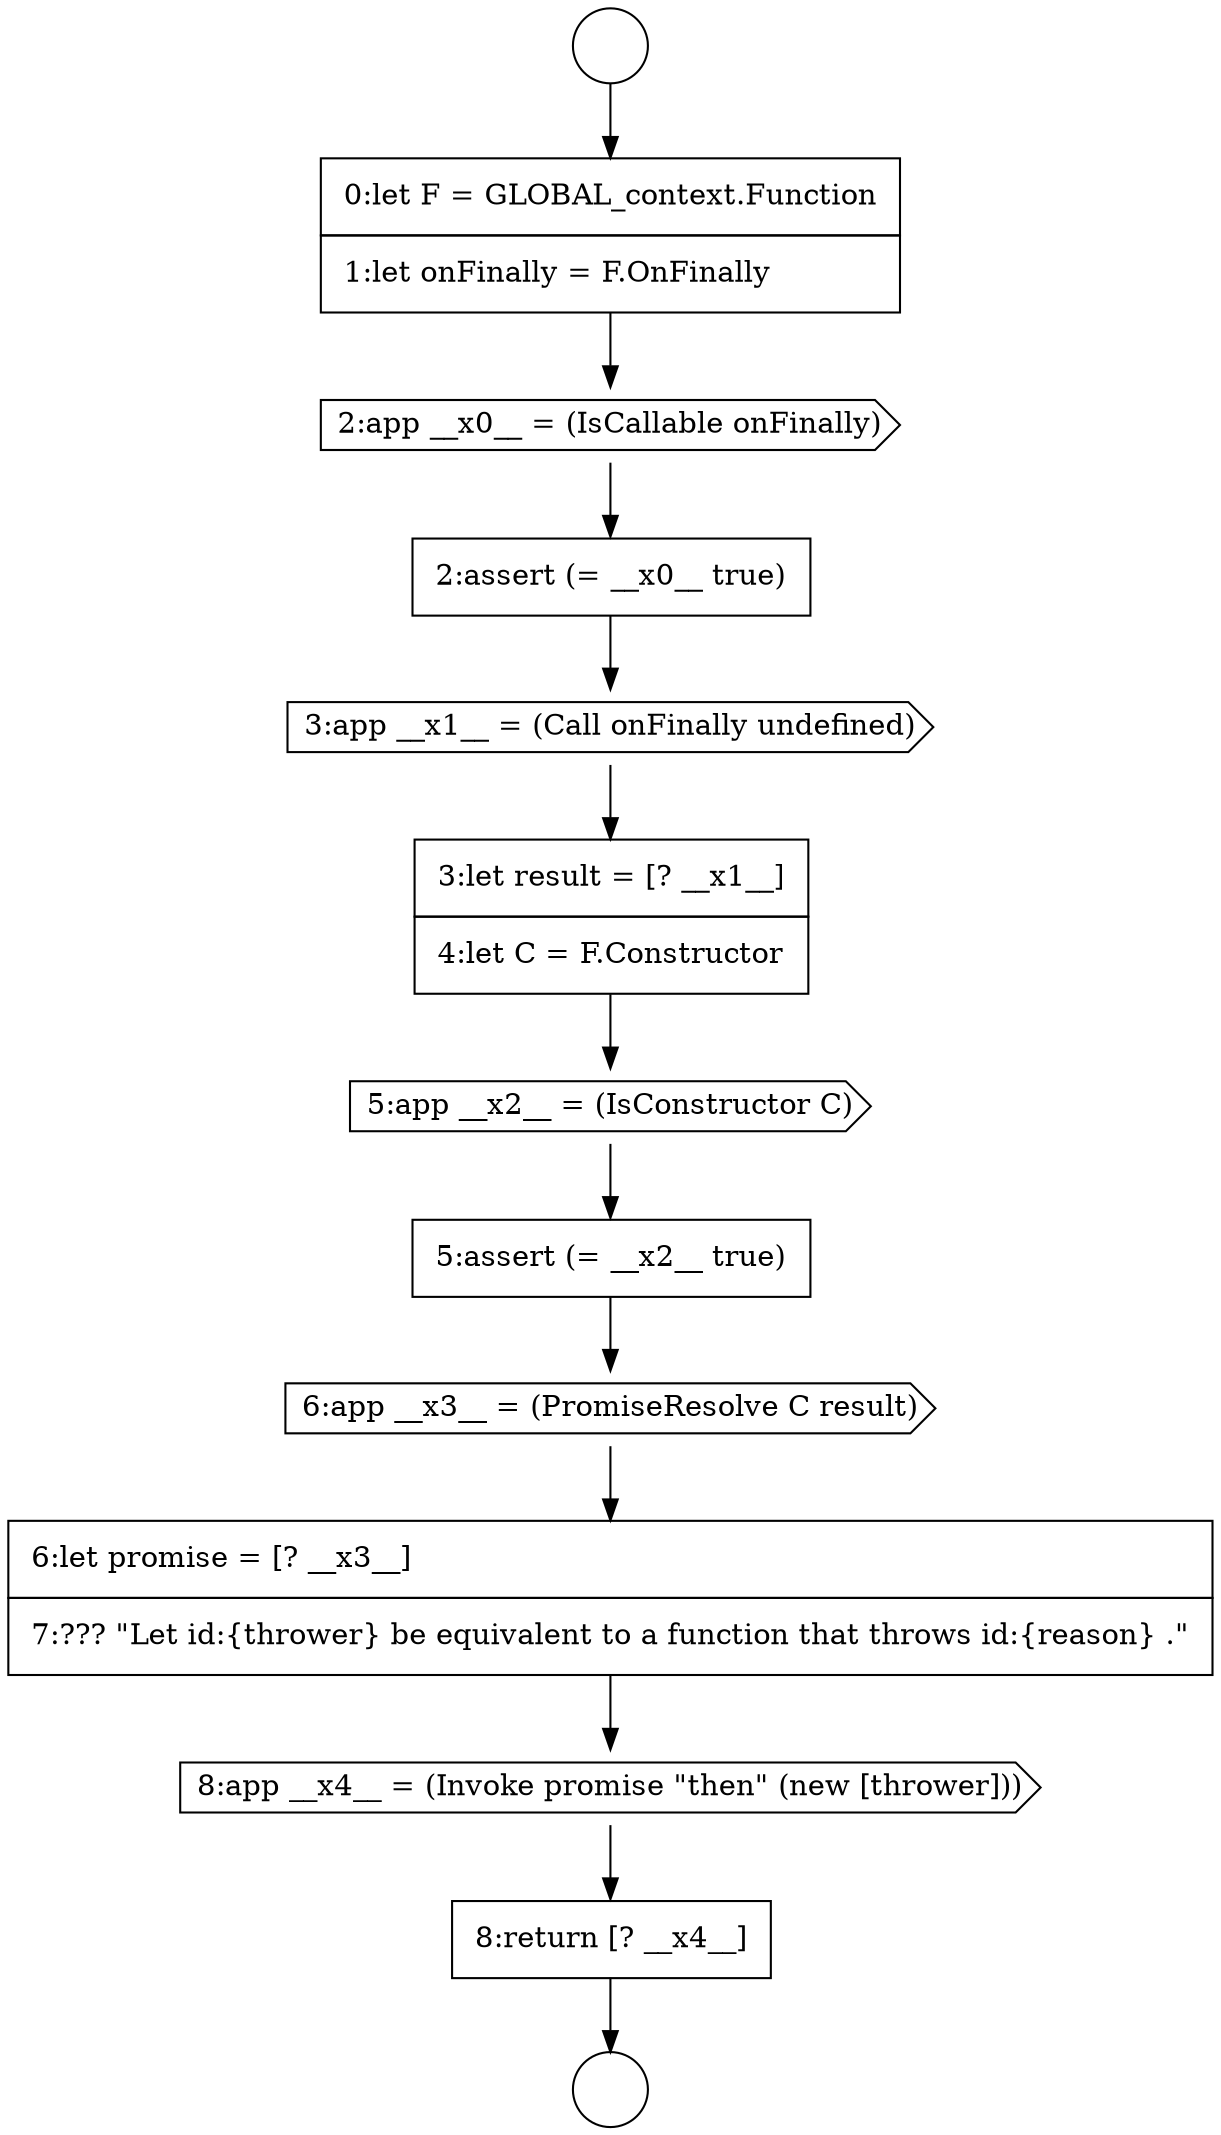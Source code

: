 digraph {
  node19088 [shape=circle label=" " color="black" fillcolor="white" style=filled]
  node19098 [shape=none, margin=0, label=<<font color="black">
    <table border="0" cellborder="1" cellspacing="0" cellpadding="10">
      <tr><td align="left">6:let promise = [? __x3__]</td></tr>
      <tr><td align="left">7:??? &quot;Let id:{thrower} be equivalent to a function that throws id:{reason} .&quot;</td></tr>
    </table>
  </font>> color="black" fillcolor="white" style=filled]
  node19091 [shape=cds, label=<<font color="black">2:app __x0__ = (IsCallable onFinally)</font>> color="black" fillcolor="white" style=filled]
  node19095 [shape=cds, label=<<font color="black">5:app __x2__ = (IsConstructor C)</font>> color="black" fillcolor="white" style=filled]
  node19099 [shape=cds, label=<<font color="black">8:app __x4__ = (Invoke promise &quot;then&quot; (new [thrower]))</font>> color="black" fillcolor="white" style=filled]
  node19094 [shape=none, margin=0, label=<<font color="black">
    <table border="0" cellborder="1" cellspacing="0" cellpadding="10">
      <tr><td align="left">3:let result = [? __x1__]</td></tr>
      <tr><td align="left">4:let C = F.Constructor</td></tr>
    </table>
  </font>> color="black" fillcolor="white" style=filled]
  node19090 [shape=none, margin=0, label=<<font color="black">
    <table border="0" cellborder="1" cellspacing="0" cellpadding="10">
      <tr><td align="left">0:let F = GLOBAL_context.Function</td></tr>
      <tr><td align="left">1:let onFinally = F.OnFinally</td></tr>
    </table>
  </font>> color="black" fillcolor="white" style=filled]
  node19093 [shape=cds, label=<<font color="black">3:app __x1__ = (Call onFinally undefined)</font>> color="black" fillcolor="white" style=filled]
  node19089 [shape=circle label=" " color="black" fillcolor="white" style=filled]
  node19097 [shape=cds, label=<<font color="black">6:app __x3__ = (PromiseResolve C result)</font>> color="black" fillcolor="white" style=filled]
  node19092 [shape=none, margin=0, label=<<font color="black">
    <table border="0" cellborder="1" cellspacing="0" cellpadding="10">
      <tr><td align="left">2:assert (= __x0__ true)</td></tr>
    </table>
  </font>> color="black" fillcolor="white" style=filled]
  node19096 [shape=none, margin=0, label=<<font color="black">
    <table border="0" cellborder="1" cellspacing="0" cellpadding="10">
      <tr><td align="left">5:assert (= __x2__ true)</td></tr>
    </table>
  </font>> color="black" fillcolor="white" style=filled]
  node19100 [shape=none, margin=0, label=<<font color="black">
    <table border="0" cellborder="1" cellspacing="0" cellpadding="10">
      <tr><td align="left">8:return [? __x4__]</td></tr>
    </table>
  </font>> color="black" fillcolor="white" style=filled]
  node19090 -> node19091 [ color="black"]
  node19088 -> node19090 [ color="black"]
  node19099 -> node19100 [ color="black"]
  node19097 -> node19098 [ color="black"]
  node19098 -> node19099 [ color="black"]
  node19094 -> node19095 [ color="black"]
  node19093 -> node19094 [ color="black"]
  node19100 -> node19089 [ color="black"]
  node19092 -> node19093 [ color="black"]
  node19096 -> node19097 [ color="black"]
  node19091 -> node19092 [ color="black"]
  node19095 -> node19096 [ color="black"]
}
